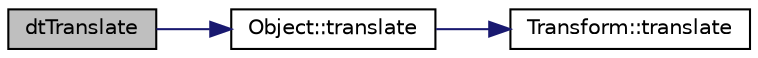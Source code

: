 digraph "dtTranslate"
{
  edge [fontname="Helvetica",fontsize="10",labelfontname="Helvetica",labelfontsize="10"];
  node [fontname="Helvetica",fontsize="10",shape=record];
  rankdir="LR";
  Node1 [label="dtTranslate",height=0.2,width=0.4,color="black", fillcolor="grey75", style="filled", fontcolor="black"];
  Node1 -> Node2 [color="midnightblue",fontsize="10",style="solid",fontname="Helvetica"];
  Node2 [label="Object::translate",height=0.2,width=0.4,color="black", fillcolor="white", style="filled",URL="$class_object.html#a3a3038db6d8c2280e283e49953ca595c"];
  Node2 -> Node3 [color="midnightblue",fontsize="10",style="solid",fontname="Helvetica"];
  Node3 [label="Transform::translate",height=0.2,width=0.4,color="black", fillcolor="white", style="filled",URL="$class_transform.html#adf0c2b5f69bcd3ab1265a5aba77293c7"];
}
